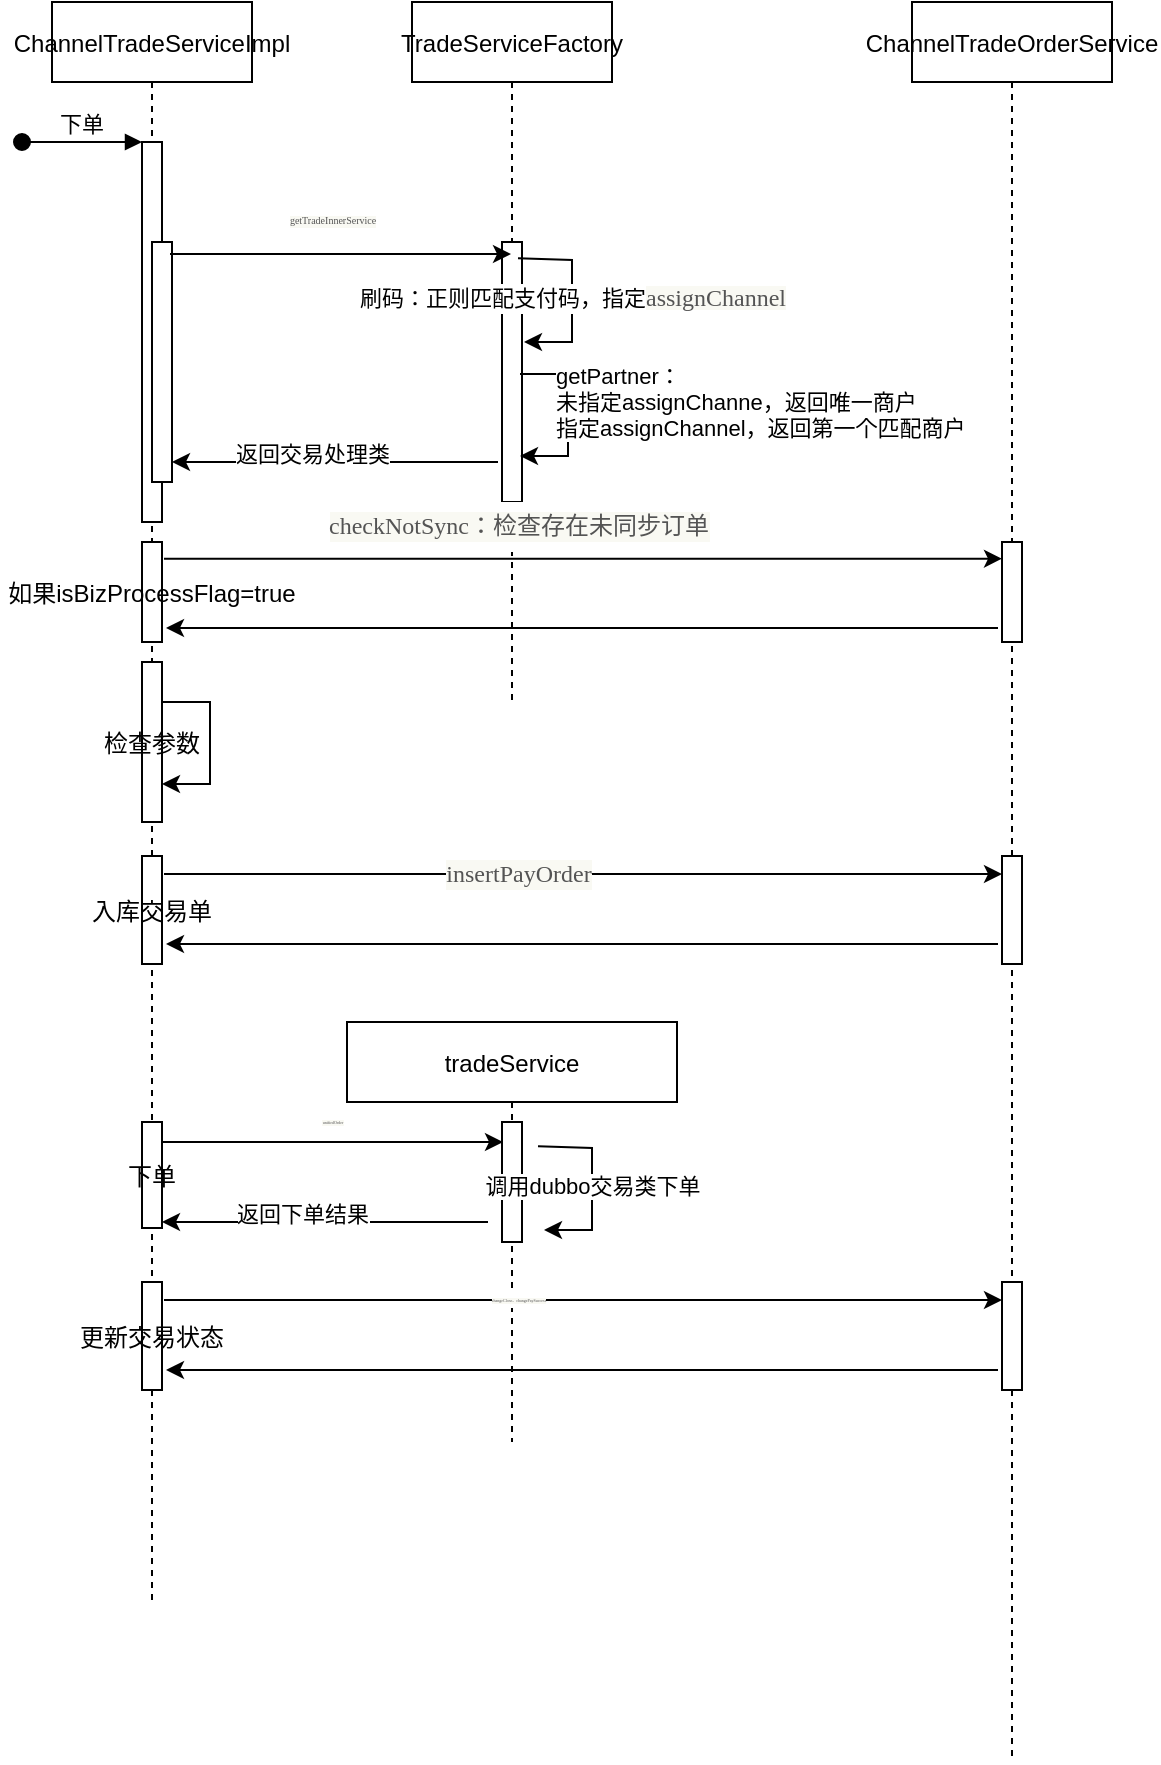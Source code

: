 <mxfile version="13.5.3" type="github">
  <diagram id="kgpKYQtTHZ0yAKxKKP6v" name="Page-1">
    <mxGraphModel dx="1422" dy="834" grid="1" gridSize="10" guides="1" tooltips="1" connect="1" arrows="1" fold="1" page="1" pageScale="1" pageWidth="850" pageHeight="1100" math="0" shadow="0">
      <root>
        <mxCell id="0" />
        <mxCell id="1" parent="0" />
        <mxCell id="3nuBFxr9cyL0pnOWT2aG-1" value="ChannelTradeServiceImpl" style="shape=umlLifeline;perimeter=lifelinePerimeter;container=1;collapsible=0;recursiveResize=0;rounded=0;shadow=0;strokeWidth=1;" parent="1" vertex="1">
          <mxGeometry x="120" y="80" width="100" height="800" as="geometry" />
        </mxCell>
        <mxCell id="3nuBFxr9cyL0pnOWT2aG-2" value="" style="points=[];perimeter=orthogonalPerimeter;rounded=0;shadow=0;strokeWidth=1;" parent="3nuBFxr9cyL0pnOWT2aG-1" vertex="1">
          <mxGeometry x="45" y="70" width="10" height="190" as="geometry" />
        </mxCell>
        <mxCell id="3nuBFxr9cyL0pnOWT2aG-3" value="下单" style="verticalAlign=bottom;startArrow=oval;endArrow=block;startSize=8;shadow=0;strokeWidth=1;" parent="3nuBFxr9cyL0pnOWT2aG-1" target="3nuBFxr9cyL0pnOWT2aG-2" edge="1">
          <mxGeometry relative="1" as="geometry">
            <mxPoint x="-15" y="70" as="sourcePoint" />
          </mxGeometry>
        </mxCell>
        <mxCell id="3nuBFxr9cyL0pnOWT2aG-4" value="" style="points=[];perimeter=orthogonalPerimeter;rounded=0;shadow=0;strokeWidth=1;" parent="3nuBFxr9cyL0pnOWT2aG-1" vertex="1">
          <mxGeometry x="50" y="120" width="10" height="120" as="geometry" />
        </mxCell>
        <mxCell id="upaiQ6j6fznPRTDWuKnX-17" value="如果isBizProcessFlag=true" style="points=[];perimeter=orthogonalPerimeter;rounded=0;shadow=0;strokeWidth=1;" vertex="1" parent="3nuBFxr9cyL0pnOWT2aG-1">
          <mxGeometry x="45" y="270" width="10" height="50" as="geometry" />
        </mxCell>
        <mxCell id="upaiQ6j6fznPRTDWuKnX-29" value="检查参数" style="points=[];perimeter=orthogonalPerimeter;rounded=0;shadow=0;strokeWidth=1;" vertex="1" parent="3nuBFxr9cyL0pnOWT2aG-1">
          <mxGeometry x="45" y="330" width="10" height="80" as="geometry" />
        </mxCell>
        <mxCell id="upaiQ6j6fznPRTDWuKnX-44" value="下单" style="points=[];perimeter=orthogonalPerimeter;rounded=0;shadow=0;strokeWidth=1;" vertex="1" parent="3nuBFxr9cyL0pnOWT2aG-1">
          <mxGeometry x="45" y="560" width="10" height="53" as="geometry" />
        </mxCell>
        <mxCell id="3nuBFxr9cyL0pnOWT2aG-5" value="TradeServiceFactory" style="shape=umlLifeline;perimeter=lifelinePerimeter;container=1;collapsible=0;recursiveResize=0;rounded=0;shadow=0;strokeWidth=1;" parent="1" vertex="1">
          <mxGeometry x="300" y="80" width="100" height="350" as="geometry" />
        </mxCell>
        <mxCell id="3nuBFxr9cyL0pnOWT2aG-6" value="" style="points=[];perimeter=orthogonalPerimeter;rounded=0;shadow=0;strokeWidth=1;" parent="3nuBFxr9cyL0pnOWT2aG-5" vertex="1">
          <mxGeometry x="45" y="120" width="10" height="130" as="geometry" />
        </mxCell>
        <mxCell id="upaiQ6j6fznPRTDWuKnX-13" value="刷码：正则匹配支付码，指定&lt;span style=&quot;background-color: rgb(249 , 249 , 243) ; color: rgb(84 , 84 , 84) ; font-family: &amp;#34;source code pro semibold&amp;#34;&quot;&gt;&lt;font style=&quot;font-size: 12px&quot;&gt;assignChannel&lt;/font&gt;&lt;/span&gt;" style="endArrow=classic;html=1;exitX=0.53;exitY=0.497;exitDx=0;exitDy=0;exitPerimeter=0;entryX=1.1;entryY=0.645;entryDx=0;entryDy=0;entryPerimeter=0;rounded=0;" edge="1" parent="3nuBFxr9cyL0pnOWT2aG-5">
          <mxGeometry width="50" height="50" relative="1" as="geometry">
            <mxPoint x="53" y="128.1" as="sourcePoint" />
            <mxPoint x="56" y="169.95" as="targetPoint" />
            <Array as="points">
              <mxPoint x="80" y="129" />
              <mxPoint x="80" y="170" />
            </Array>
          </mxGeometry>
        </mxCell>
        <mxCell id="upaiQ6j6fznPRTDWuKnX-3" value="" style="endArrow=classic;html=1;exitX=0.9;exitY=0.15;exitDx=0;exitDy=0;exitPerimeter=0;" edge="1" parent="1">
          <mxGeometry width="50" height="50" relative="1" as="geometry">
            <mxPoint x="179" y="206" as="sourcePoint" />
            <mxPoint x="349.5" y="206" as="targetPoint" />
          </mxGeometry>
        </mxCell>
        <mxCell id="upaiQ6j6fznPRTDWuKnX-4" value="&lt;span style=&quot;color: rgba(0 , 0 , 0 , 0) ; font-family: monospace ; font-size: 0px ; background-color: rgb(248 , 249 , 250)&quot;&gt;%3CmxGraphModel%3E%3Croot%3E%3CmxCell%20id%3D%220%22%2F%3E%3CmxCell%20id%3D%221%22%20parent%3D%220%22%2F%3E%3CmxCell%20id%3D%222%22%20value%3D%22%26lt%3Bpre%20style%3D%26quot%3Bbackground-color%3A%20rgb(249%20%2C%20249%20%2C%20243)%20%3B%20color%3A%20rgb(84%20%2C%2084%20%2C%2084)%20%3B%20font-family%3A%20%26amp%3B%2334%3Bsource%20code%20pro%20semibold%26amp%3B%2334%3B%20%3B%20font-size%3A%206px%26quot%3B%26gt%3BgetTradeInnerService%26lt%3B%2Fpre%26gt%3B%22%20style%3D%22edgeLabel%3Bhtml%3D1%3Balign%3Dcenter%3BverticalAlign%3Dmiddle%3Bresizable%3D0%3Bpoints%3D%5B%5D%3B%22%20vertex%3D%221%22%20connectable%3D%220%22%20parent%3D%221%22%3E%3CmxGeometry%20x%3D%22270%22%20y%3D%22240%22%20as%3D%22geometry%22%2F%3E%3C%2FmxCell%3E%3C%2Froot%3E%3C%2FmxGraphModel%3E&lt;/span&gt;" style="edgeLabel;html=1;align=center;verticalAlign=middle;resizable=0;points=[];" vertex="1" connectable="0" parent="upaiQ6j6fznPRTDWuKnX-3">
          <mxGeometry x="-0.191" y="3" relative="1" as="geometry">
            <mxPoint as="offset" />
          </mxGeometry>
        </mxCell>
        <mxCell id="upaiQ6j6fznPRTDWuKnX-15" value="&lt;pre style=&quot;background-color: rgb(249, 249, 243); color: rgb(84, 84, 84); font-family: &amp;quot;source code pro semibold&amp;quot;; font-size: 5px;&quot;&gt;getTradeInnerService&lt;/pre&gt;" style="edgeLabel;html=1;align=center;verticalAlign=middle;resizable=0;points=[];fontSize=5;" vertex="1" connectable="0" parent="upaiQ6j6fznPRTDWuKnX-3">
          <mxGeometry x="-0.226" y="2" relative="1" as="geometry">
            <mxPoint x="15" y="-15" as="offset" />
          </mxGeometry>
        </mxCell>
        <mxCell id="upaiQ6j6fznPRTDWuKnX-6" style="edgeStyle=orthogonalEdgeStyle;rounded=0;orthogonalLoop=1;jettySize=auto;html=1;entryX=1.2;entryY=0.458;entryDx=0;entryDy=0;entryPerimeter=0;" edge="1" parent="1">
          <mxGeometry relative="1" as="geometry">
            <mxPoint x="343" y="310.0" as="sourcePoint" />
            <mxPoint x="180" y="310.0" as="targetPoint" />
          </mxGeometry>
        </mxCell>
        <mxCell id="upaiQ6j6fznPRTDWuKnX-7" value="返回交易处理类" style="edgeLabel;html=1;align=center;verticalAlign=middle;resizable=0;points=[];" vertex="1" connectable="0" parent="upaiQ6j6fznPRTDWuKnX-6">
          <mxGeometry x="0.141" y="-4" relative="1" as="geometry">
            <mxPoint as="offset" />
          </mxGeometry>
        </mxCell>
        <mxCell id="upaiQ6j6fznPRTDWuKnX-16" value="&lt;div&gt;getPartner：&lt;/div&gt;未指定assignChanne，返回唯一商户&lt;br&gt;指定assignChannel，返回第一个匹配商户" style="endArrow=classic;html=1;entryX=1.1;entryY=0.645;entryDx=0;entryDy=0;entryPerimeter=0;rounded=0;align=left;" edge="1" parent="1">
          <mxGeometry x="-0.146" y="-8" width="50" height="50" relative="1" as="geometry">
            <mxPoint x="354" y="266" as="sourcePoint" />
            <mxPoint x="354" y="306.95" as="targetPoint" />
            <Array as="points">
              <mxPoint x="378" y="266" />
              <mxPoint x="378" y="307" />
            </Array>
            <mxPoint as="offset" />
          </mxGeometry>
        </mxCell>
        <mxCell id="upaiQ6j6fznPRTDWuKnX-19" value="ChannelTradeOrderService" style="shape=umlLifeline;perimeter=lifelinePerimeter;container=1;collapsible=0;recursiveResize=0;rounded=0;shadow=0;strokeWidth=1;" vertex="1" parent="1">
          <mxGeometry x="550" y="80" width="100" height="880" as="geometry" />
        </mxCell>
        <mxCell id="upaiQ6j6fznPRTDWuKnX-23" value="" style="points=[];perimeter=orthogonalPerimeter;rounded=0;shadow=0;strokeWidth=1;" vertex="1" parent="upaiQ6j6fznPRTDWuKnX-19">
          <mxGeometry x="45" y="270" width="10" height="50" as="geometry" />
        </mxCell>
        <mxCell id="upaiQ6j6fznPRTDWuKnX-24" value="" style="endArrow=classic;html=1;exitX=1.1;exitY=0.167;exitDx=0;exitDy=0;exitPerimeter=0;" edge="1" parent="1" source="upaiQ6j6fznPRTDWuKnX-17" target="upaiQ6j6fznPRTDWuKnX-23">
          <mxGeometry width="50" height="50" relative="1" as="geometry">
            <mxPoint x="180" y="370" as="sourcePoint" />
            <mxPoint x="350.5" y="370" as="targetPoint" />
          </mxGeometry>
        </mxCell>
        <mxCell id="upaiQ6j6fznPRTDWuKnX-25" value="&lt;span style=&quot;color: rgba(0 , 0 , 0 , 0) ; font-family: monospace ; font-size: 0px ; background-color: rgb(248 , 249 , 250)&quot;&gt;%3CmxGraphModel%3E%3Croot%3E%3CmxCell%20id%3D%220%22%2F%3E%3CmxCell%20id%3D%221%22%20parent%3D%220%22%2F%3E%3CmxCell%20id%3D%222%22%20value%3D%22%26lt%3Bpre%20style%3D%26quot%3Bbackground-color%3A%20rgb(249%20%2C%20249%20%2C%20243)%20%3B%20color%3A%20rgb(84%20%2C%2084%20%2C%2084)%20%3B%20font-family%3A%20%26amp%3B%2334%3Bsource%20code%20pro%20semibold%26amp%3B%2334%3B%20%3B%20font-size%3A%206px%26quot%3B%26gt%3BgetTradeInnerService%26lt%3B%2Fpre%26gt%3B%22%20style%3D%22edgeLabel%3Bhtml%3D1%3Balign%3Dcenter%3BverticalAlign%3Dmiddle%3Bresizable%3D0%3Bpoints%3D%5B%5D%3B%22%20vertex%3D%221%22%20connectable%3D%220%22%20parent%3D%221%22%3E%3CmxGeometry%20x%3D%22270%22%20y%3D%22240%22%20as%3D%22geometry%22%2F%3E%3C%2FmxCell%3E%3C%2Froot%3E%3C%2FmxGraphModel%3E&lt;/span&gt;" style="edgeLabel;html=1;align=center;verticalAlign=middle;resizable=0;points=[];" vertex="1" connectable="0" parent="upaiQ6j6fznPRTDWuKnX-24">
          <mxGeometry x="-0.191" y="3" relative="1" as="geometry">
            <mxPoint as="offset" />
          </mxGeometry>
        </mxCell>
        <mxCell id="upaiQ6j6fznPRTDWuKnX-26" value="&lt;pre style=&quot;background-color: rgb(249 , 249 , 243) ; color: rgb(84 , 84 , 84) ; font-family: &amp;#34;source code pro semibold&amp;#34;&quot;&gt;&lt;pre style=&quot;font-family: &amp;#34;source code pro semibold&amp;#34;&quot;&gt;&lt;font style=&quot;font-size: 12px&quot;&gt;checkNotSync：检查存在未同步订单&lt;/font&gt;&lt;/pre&gt;&lt;/pre&gt;" style="edgeLabel;html=1;align=center;verticalAlign=middle;resizable=0;points=[];fontSize=5;" vertex="1" connectable="0" parent="upaiQ6j6fznPRTDWuKnX-24">
          <mxGeometry x="-0.226" y="2" relative="1" as="geometry">
            <mxPoint x="15" y="-15" as="offset" />
          </mxGeometry>
        </mxCell>
        <mxCell id="upaiQ6j6fznPRTDWuKnX-27" style="edgeStyle=orthogonalEdgeStyle;rounded=0;orthogonalLoop=1;jettySize=auto;html=1;entryX=1.2;entryY=0.458;entryDx=0;entryDy=0;entryPerimeter=0;exitX=0.1;exitY=0.778;exitDx=0;exitDy=0;exitPerimeter=0;" edge="1" parent="1">
          <mxGeometry relative="1" as="geometry">
            <mxPoint x="593" y="393.02" as="sourcePoint" />
            <mxPoint x="177" y="393" as="targetPoint" />
          </mxGeometry>
        </mxCell>
        <mxCell id="upaiQ6j6fznPRTDWuKnX-32" value="&lt;div&gt;&lt;/div&gt;" style="endArrow=classic;html=1;entryX=1.1;entryY=0.645;entryDx=0;entryDy=0;entryPerimeter=0;rounded=0;align=left;" edge="1" parent="1">
          <mxGeometry x="-0.146" y="-8" width="50" height="50" relative="1" as="geometry">
            <mxPoint x="175" y="430" as="sourcePoint" />
            <mxPoint x="175" y="470.95" as="targetPoint" />
            <Array as="points">
              <mxPoint x="199" y="430" />
              <mxPoint x="199" y="471" />
            </Array>
            <mxPoint as="offset" />
          </mxGeometry>
        </mxCell>
        <mxCell id="upaiQ6j6fznPRTDWuKnX-35" value="入库交易单" style="points=[];perimeter=orthogonalPerimeter;rounded=0;shadow=0;strokeWidth=1;" vertex="1" parent="1">
          <mxGeometry x="165" y="507" width="10" height="54" as="geometry" />
        </mxCell>
        <mxCell id="upaiQ6j6fznPRTDWuKnX-36" value="" style="points=[];perimeter=orthogonalPerimeter;rounded=0;shadow=0;strokeWidth=1;" vertex="1" parent="1">
          <mxGeometry x="595" y="507" width="10" height="54" as="geometry" />
        </mxCell>
        <mxCell id="upaiQ6j6fznPRTDWuKnX-37" value="" style="endArrow=classic;html=1;exitX=1.1;exitY=0.167;exitDx=0;exitDy=0;exitPerimeter=0;" edge="1" source="upaiQ6j6fznPRTDWuKnX-35" target="upaiQ6j6fznPRTDWuKnX-36" parent="1">
          <mxGeometry width="50" height="50" relative="1" as="geometry">
            <mxPoint x="180" y="527" as="sourcePoint" />
            <mxPoint x="350.5" y="527" as="targetPoint" />
          </mxGeometry>
        </mxCell>
        <mxCell id="upaiQ6j6fznPRTDWuKnX-38" value="&lt;span style=&quot;color: rgba(0 , 0 , 0 , 0) ; font-family: monospace ; font-size: 0px ; background-color: rgb(248 , 249 , 250)&quot;&gt;%3CmxGraphModel%3E%3Croot%3E%3CmxCell%20id%3D%220%22%2F%3E%3CmxCell%20id%3D%221%22%20parent%3D%220%22%2F%3E%3CmxCell%20id%3D%222%22%20value%3D%22%26lt%3Bpre%20style%3D%26quot%3Bbackground-color%3A%20rgb(249%20%2C%20249%20%2C%20243)%20%3B%20color%3A%20rgb(84%20%2C%2084%20%2C%2084)%20%3B%20font-family%3A%20%26amp%3B%2334%3Bsource%20code%20pro%20semibold%26amp%3B%2334%3B%20%3B%20font-size%3A%206px%26quot%3B%26gt%3BgetTradeInnerService%26lt%3B%2Fpre%26gt%3B%22%20style%3D%22edgeLabel%3Bhtml%3D1%3Balign%3Dcenter%3BverticalAlign%3Dmiddle%3Bresizable%3D0%3Bpoints%3D%5B%5D%3B%22%20vertex%3D%221%22%20connectable%3D%220%22%20parent%3D%221%22%3E%3CmxGeometry%20x%3D%22270%22%20y%3D%22240%22%20as%3D%22geometry%22%2F%3E%3C%2FmxCell%3E%3C%2Froot%3E%3C%2FmxGraphModel%3E&lt;/span&gt;" style="edgeLabel;html=1;align=center;verticalAlign=middle;resizable=0;points=[];" vertex="1" connectable="0" parent="upaiQ6j6fznPRTDWuKnX-37">
          <mxGeometry x="-0.191" y="3" relative="1" as="geometry">
            <mxPoint as="offset" />
          </mxGeometry>
        </mxCell>
        <mxCell id="upaiQ6j6fznPRTDWuKnX-39" value="&lt;pre style=&quot;background-color: rgb(249 , 249 , 243) ; color: rgb(84 , 84 , 84) ; font-family: &amp;#34;source code pro semibold&amp;#34;&quot;&gt;&lt;font style=&quot;font-size: 12px&quot;&gt;insertPayOrder&lt;/font&gt;&lt;/pre&gt;" style="edgeLabel;html=1;align=center;verticalAlign=middle;resizable=0;points=[];fontSize=5;" vertex="1" connectable="0" parent="upaiQ6j6fznPRTDWuKnX-37">
          <mxGeometry x="-0.226" y="2" relative="1" as="geometry">
            <mxPoint x="15" y="1.64" as="offset" />
          </mxGeometry>
        </mxCell>
        <mxCell id="upaiQ6j6fznPRTDWuKnX-40" style="edgeStyle=orthogonalEdgeStyle;rounded=0;orthogonalLoop=1;jettySize=auto;html=1;entryX=1.2;entryY=0.458;entryDx=0;entryDy=0;entryPerimeter=0;exitX=0.1;exitY=0.778;exitDx=0;exitDy=0;exitPerimeter=0;" edge="1" parent="1">
          <mxGeometry relative="1" as="geometry">
            <mxPoint x="593" y="551.02" as="sourcePoint" />
            <mxPoint x="177" y="551" as="targetPoint" />
          </mxGeometry>
        </mxCell>
        <mxCell id="upaiQ6j6fznPRTDWuKnX-41" value="tradeService" style="shape=umlLifeline;perimeter=lifelinePerimeter;container=1;collapsible=0;recursiveResize=0;rounded=0;shadow=0;strokeWidth=1;" vertex="1" parent="1">
          <mxGeometry x="267.5" y="590" width="165" height="210" as="geometry" />
        </mxCell>
        <mxCell id="upaiQ6j6fznPRTDWuKnX-42" value="" style="points=[];perimeter=orthogonalPerimeter;rounded=0;shadow=0;strokeWidth=1;" vertex="1" parent="upaiQ6j6fznPRTDWuKnX-41">
          <mxGeometry x="77.5" y="50" width="10" height="60" as="geometry" />
        </mxCell>
        <mxCell id="upaiQ6j6fznPRTDWuKnX-45" value="" style="endArrow=classic;html=1;exitX=0.9;exitY=0.15;exitDx=0;exitDy=0;exitPerimeter=0;" edge="1" parent="1">
          <mxGeometry width="50" height="50" relative="1" as="geometry">
            <mxPoint x="175" y="650" as="sourcePoint" />
            <mxPoint x="345.5" y="650" as="targetPoint" />
          </mxGeometry>
        </mxCell>
        <mxCell id="upaiQ6j6fznPRTDWuKnX-46" value="&lt;span style=&quot;color: rgba(0 , 0 , 0 , 0) ; font-family: monospace ; font-size: 0px ; background-color: rgb(248 , 249 , 250)&quot;&gt;%3CmxGraphModel%3E%3Croot%3E%3CmxCell%20id%3D%220%22%2F%3E%3CmxCell%20id%3D%221%22%20parent%3D%220%22%2F%3E%3CmxCell%20id%3D%222%22%20value%3D%22%26lt%3Bpre%20style%3D%26quot%3Bbackground-color%3A%20rgb(249%20%2C%20249%20%2C%20243)%20%3B%20color%3A%20rgb(84%20%2C%2084%20%2C%2084)%20%3B%20font-family%3A%20%26amp%3B%2334%3Bsource%20code%20pro%20semibold%26amp%3B%2334%3B%20%3B%20font-size%3A%206px%26quot%3B%26gt%3BgetTradeInnerService%26lt%3B%2Fpre%26gt%3B%22%20style%3D%22edgeLabel%3Bhtml%3D1%3Balign%3Dcenter%3BverticalAlign%3Dmiddle%3Bresizable%3D0%3Bpoints%3D%5B%5D%3B%22%20vertex%3D%221%22%20connectable%3D%220%22%20parent%3D%221%22%3E%3CmxGeometry%20x%3D%22270%22%20y%3D%22240%22%20as%3D%22geometry%22%2F%3E%3C%2FmxCell%3E%3C%2Froot%3E%3C%2FmxGraphModel%3E&lt;/span&gt;" style="edgeLabel;html=1;align=center;verticalAlign=middle;resizable=0;points=[];" vertex="1" connectable="0" parent="upaiQ6j6fznPRTDWuKnX-45">
          <mxGeometry x="-0.191" y="3" relative="1" as="geometry">
            <mxPoint as="offset" />
          </mxGeometry>
        </mxCell>
        <mxCell id="upaiQ6j6fznPRTDWuKnX-47" value="&lt;pre style=&quot;background-color: rgb(249, 249, 243); color: rgb(84, 84, 84); font-family: &amp;quot;source code pro semibold&amp;quot;; font-size: 2px;&quot;&gt;&lt;pre style=&quot;font-family: &amp;quot;source code pro semibold&amp;quot;; font-size: 2px;&quot;&gt;unifiedOrder&lt;/pre&gt;&lt;/pre&gt;" style="edgeLabel;html=1;align=center;verticalAlign=middle;resizable=0;points=[];fontSize=2;" vertex="1" connectable="0" parent="upaiQ6j6fznPRTDWuKnX-45">
          <mxGeometry x="-0.226" y="2" relative="1" as="geometry">
            <mxPoint x="19" y="-8" as="offset" />
          </mxGeometry>
        </mxCell>
        <mxCell id="upaiQ6j6fznPRTDWuKnX-50" value="调用dubbo交易类下单" style="endArrow=classic;html=1;exitX=0.53;exitY=0.497;exitDx=0;exitDy=0;exitPerimeter=0;entryX=1.1;entryY=0.645;entryDx=0;entryDy=0;entryPerimeter=0;rounded=0;" edge="1" parent="1">
          <mxGeometry width="50" height="50" relative="1" as="geometry">
            <mxPoint x="363" y="652.1" as="sourcePoint" />
            <mxPoint x="366" y="693.95" as="targetPoint" />
            <Array as="points">
              <mxPoint x="390" y="653" />
              <mxPoint x="390" y="694" />
            </Array>
          </mxGeometry>
        </mxCell>
        <mxCell id="upaiQ6j6fznPRTDWuKnX-51" style="edgeStyle=orthogonalEdgeStyle;rounded=0;orthogonalLoop=1;jettySize=auto;html=1;entryX=1.2;entryY=0.458;entryDx=0;entryDy=0;entryPerimeter=0;" edge="1" parent="1">
          <mxGeometry relative="1" as="geometry">
            <mxPoint x="338" y="690" as="sourcePoint" />
            <mxPoint x="175" y="690" as="targetPoint" />
          </mxGeometry>
        </mxCell>
        <mxCell id="upaiQ6j6fznPRTDWuKnX-52" value="返回下单结果" style="edgeLabel;html=1;align=center;verticalAlign=middle;resizable=0;points=[];" vertex="1" connectable="0" parent="upaiQ6j6fznPRTDWuKnX-51">
          <mxGeometry x="0.141" y="-4" relative="1" as="geometry">
            <mxPoint as="offset" />
          </mxGeometry>
        </mxCell>
        <mxCell id="upaiQ6j6fznPRTDWuKnX-53" value="更新交易状态" style="points=[];perimeter=orthogonalPerimeter;rounded=0;shadow=0;strokeWidth=1;" vertex="1" parent="1">
          <mxGeometry x="165" y="720" width="10" height="54" as="geometry" />
        </mxCell>
        <mxCell id="upaiQ6j6fznPRTDWuKnX-54" value="" style="points=[];perimeter=orthogonalPerimeter;rounded=0;shadow=0;strokeWidth=1;" vertex="1" parent="1">
          <mxGeometry x="595" y="720" width="10" height="54" as="geometry" />
        </mxCell>
        <mxCell id="upaiQ6j6fznPRTDWuKnX-55" value="" style="endArrow=classic;html=1;exitX=1.1;exitY=0.167;exitDx=0;exitDy=0;exitPerimeter=0;" edge="1" source="upaiQ6j6fznPRTDWuKnX-53" target="upaiQ6j6fznPRTDWuKnX-54" parent="1">
          <mxGeometry width="50" height="50" relative="1" as="geometry">
            <mxPoint x="180" y="740" as="sourcePoint" />
            <mxPoint x="350.5" y="740" as="targetPoint" />
          </mxGeometry>
        </mxCell>
        <mxCell id="upaiQ6j6fznPRTDWuKnX-56" value="&lt;span style=&quot;color: rgba(0 , 0 , 0 , 0) ; font-family: monospace ; font-size: 0px ; background-color: rgb(248 , 249 , 250)&quot;&gt;%3CmxGraphModel%3E%3Croot%3E%3CmxCell%20id%3D%220%22%2F%3E%3CmxCell%20id%3D%221%22%20parent%3D%220%22%2F%3E%3CmxCell%20id%3D%222%22%20value%3D%22%26lt%3Bpre%20style%3D%26quot%3Bbackground-color%3A%20rgb(249%20%2C%20249%20%2C%20243)%20%3B%20color%3A%20rgb(84%20%2C%2084%20%2C%2084)%20%3B%20font-family%3A%20%26amp%3B%2334%3Bsource%20code%20pro%20semibold%26amp%3B%2334%3B%20%3B%20font-size%3A%206px%26quot%3B%26gt%3BgetTradeInnerService%26lt%3B%2Fpre%26gt%3B%22%20style%3D%22edgeLabel%3Bhtml%3D1%3Balign%3Dcenter%3BverticalAlign%3Dmiddle%3Bresizable%3D0%3Bpoints%3D%5B%5D%3B%22%20vertex%3D%221%22%20connectable%3D%220%22%20parent%3D%221%22%3E%3CmxGeometry%20x%3D%22270%22%20y%3D%22240%22%20as%3D%22geometry%22%2F%3E%3C%2FmxCell%3E%3C%2Froot%3E%3C%2FmxGraphModel%3E&lt;/span&gt;" style="edgeLabel;html=1;align=center;verticalAlign=middle;resizable=0;points=[];" vertex="1" connectable="0" parent="upaiQ6j6fznPRTDWuKnX-55">
          <mxGeometry x="-0.191" y="3" relative="1" as="geometry">
            <mxPoint as="offset" />
          </mxGeometry>
        </mxCell>
        <mxCell id="upaiQ6j6fznPRTDWuKnX-57" value="&lt;pre style=&quot;background-color: rgb(249, 249, 243); color: rgb(84, 84, 84); font-family: &amp;quot;source code pro semibold&amp;quot;; font-size: 2px;&quot;&gt;&lt;pre style=&quot;font-family: &amp;quot;source code pro semibold&amp;quot;; font-size: 2px;&quot;&gt;changeClose、changePaySuccess&lt;/pre&gt;&lt;/pre&gt;" style="edgeLabel;html=1;align=center;verticalAlign=middle;resizable=0;points=[];fontSize=2;" vertex="1" connectable="0" parent="upaiQ6j6fznPRTDWuKnX-55">
          <mxGeometry x="-0.226" y="2" relative="1" as="geometry">
            <mxPoint x="15" y="1.64" as="offset" />
          </mxGeometry>
        </mxCell>
        <mxCell id="upaiQ6j6fznPRTDWuKnX-58" style="edgeStyle=orthogonalEdgeStyle;rounded=0;orthogonalLoop=1;jettySize=auto;html=1;entryX=1.2;entryY=0.458;entryDx=0;entryDy=0;entryPerimeter=0;exitX=0.1;exitY=0.778;exitDx=0;exitDy=0;exitPerimeter=0;" edge="1" parent="1">
          <mxGeometry relative="1" as="geometry">
            <mxPoint x="593" y="764.02" as="sourcePoint" />
            <mxPoint x="177" y="764" as="targetPoint" />
          </mxGeometry>
        </mxCell>
      </root>
    </mxGraphModel>
  </diagram>
</mxfile>
